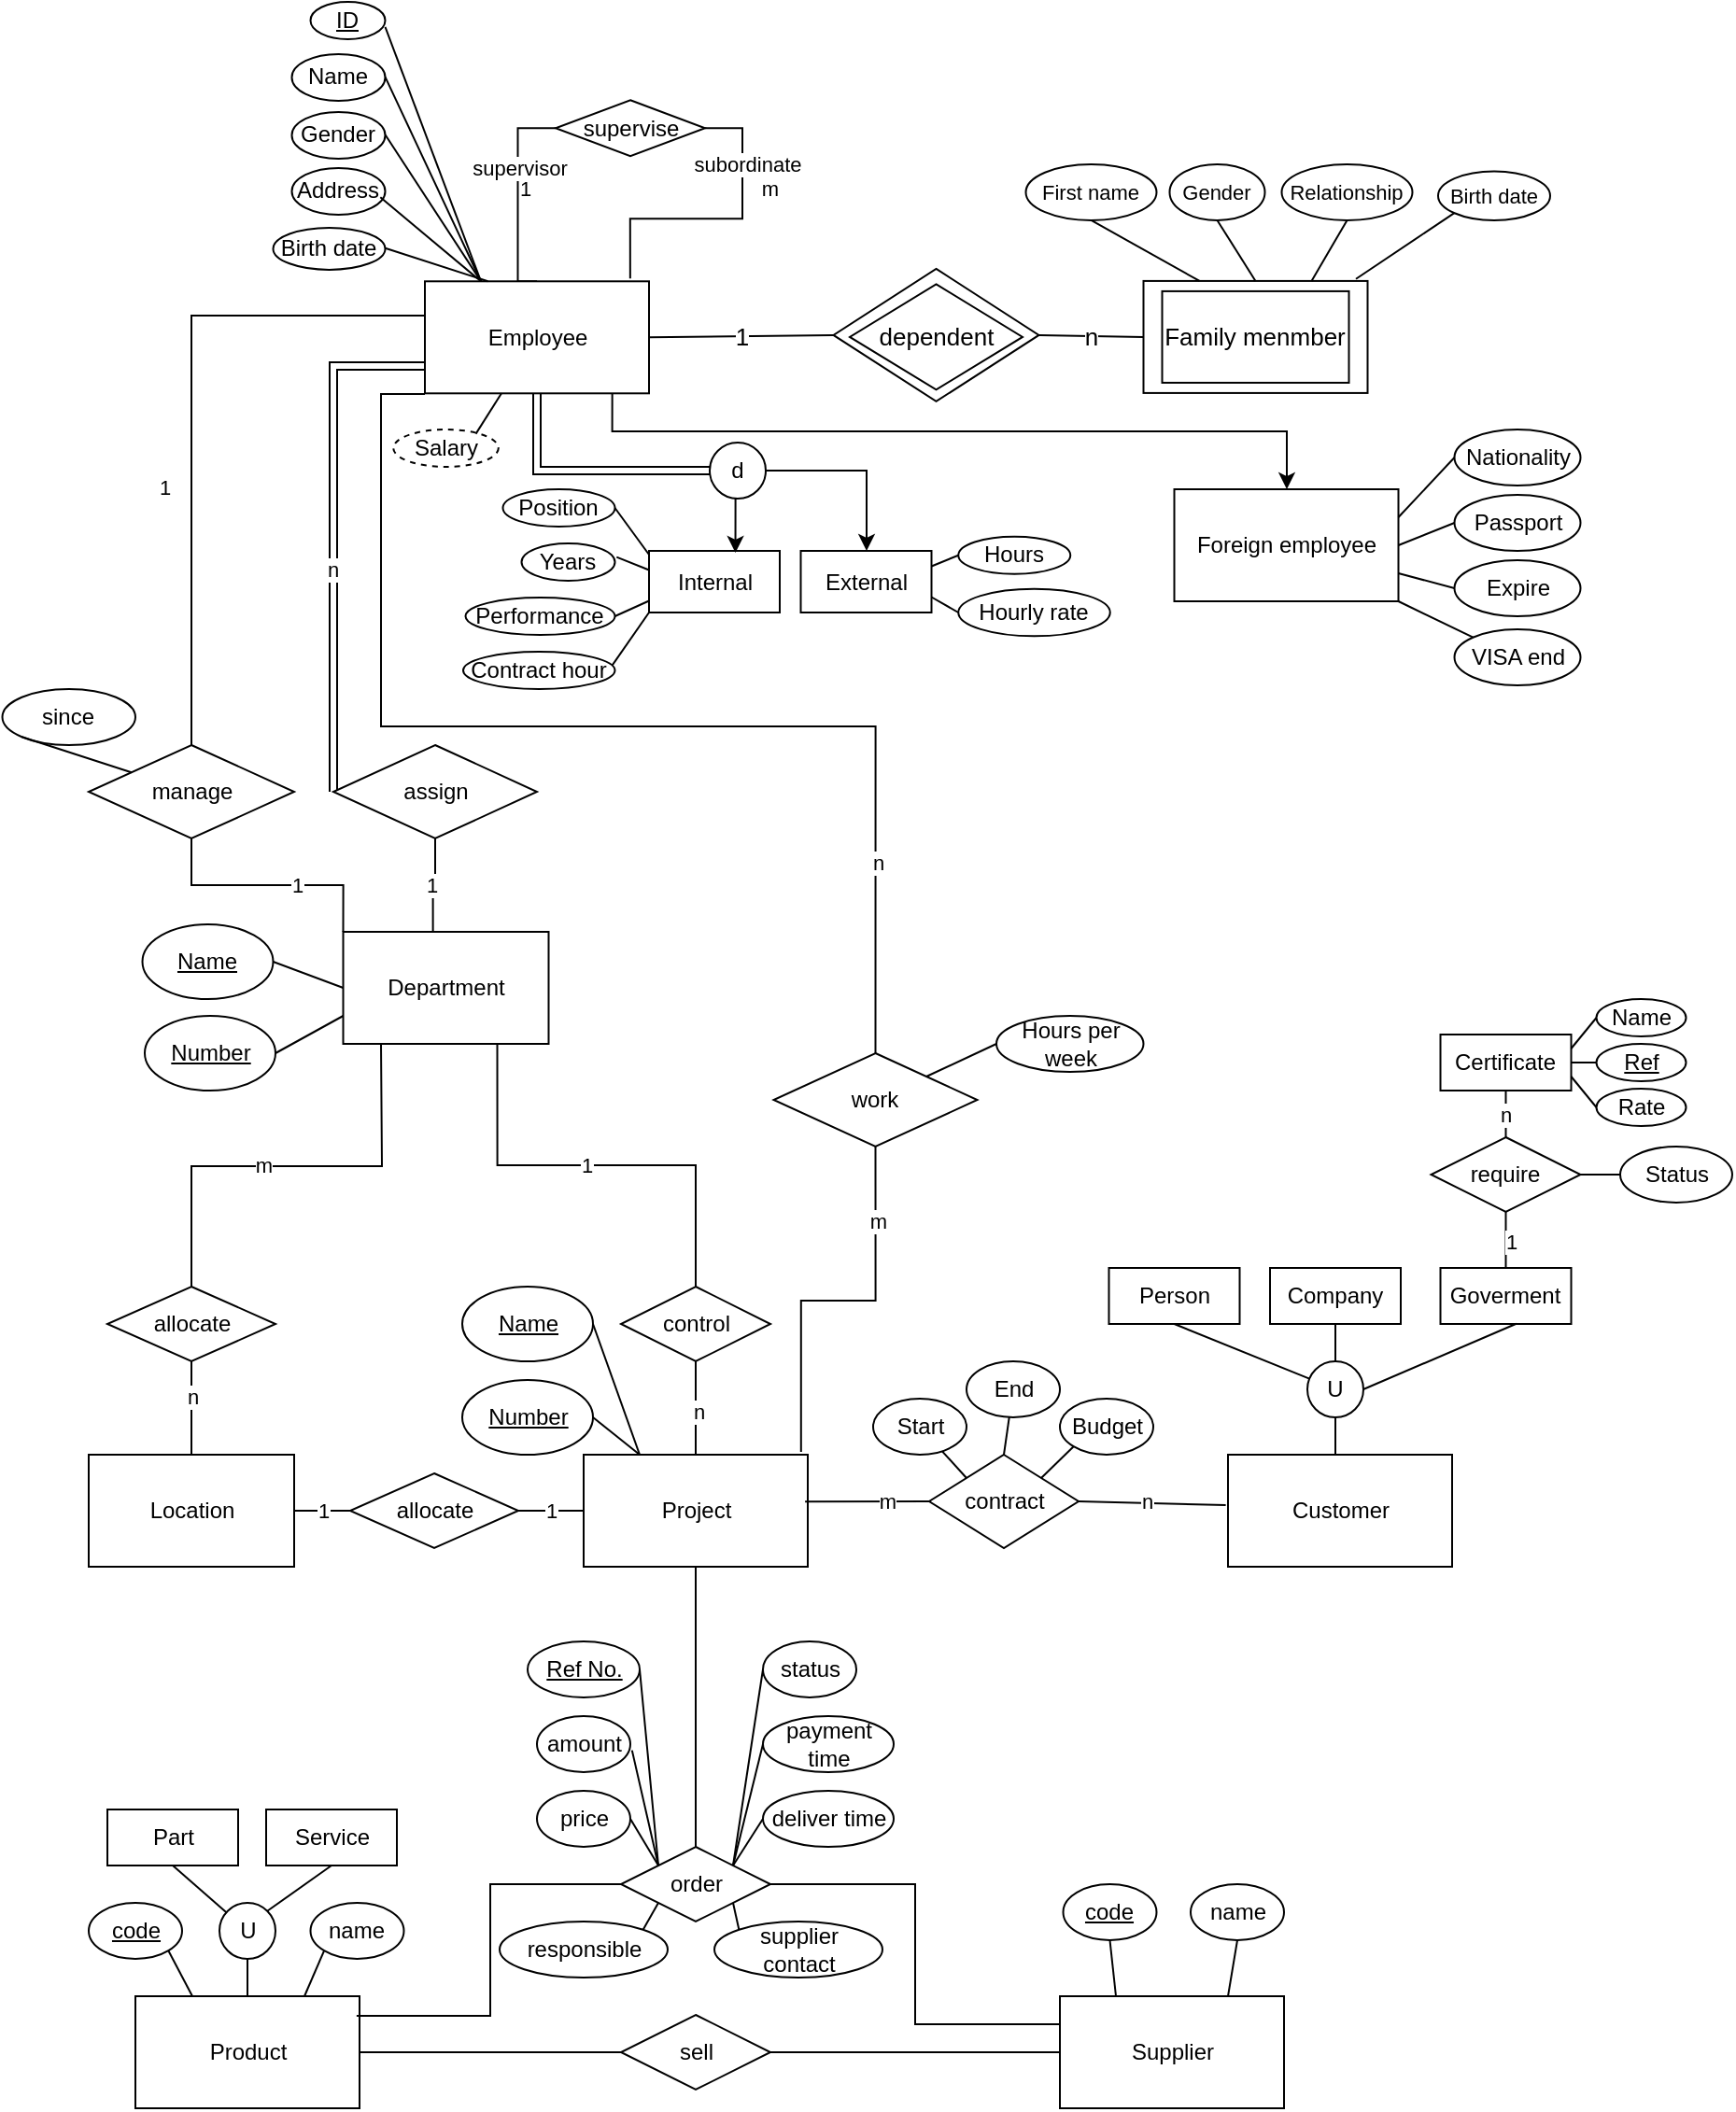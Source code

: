 <mxfile version="24.8.3">
  <diagram name="Page-1" id="BPSO-PetyvqUYQxHRuF3">
    <mxGraphModel dx="1898" dy="1830" grid="1" gridSize="10" guides="1" tooltips="1" connect="1" arrows="1" fold="1" page="1" pageScale="1" pageWidth="850" pageHeight="1100" math="0" shadow="0">
      <root>
        <mxCell id="0" />
        <mxCell id="1" parent="0" />
        <mxCell id="UC_AU9WOVwrfxdjRR5tV-28" style="edgeStyle=orthogonalEdgeStyle;rounded=0;orthogonalLoop=1;jettySize=auto;html=1;exitX=0.75;exitY=1;exitDx=0;exitDy=0;endArrow=none;endFill=0;" parent="1" source="UC_AU9WOVwrfxdjRR5tV-1" target="UC_AU9WOVwrfxdjRR5tV-27" edge="1">
          <mxGeometry relative="1" as="geometry">
            <mxPoint x="245.75" y="-10" as="sourcePoint" />
          </mxGeometry>
        </mxCell>
        <mxCell id="UC_AU9WOVwrfxdjRR5tV-30" value="1" style="edgeLabel;html=1;align=center;verticalAlign=middle;resizable=0;points=[];" parent="UC_AU9WOVwrfxdjRR5tV-28" vertex="1" connectable="0">
          <mxGeometry x="-0.048" relative="1" as="geometry">
            <mxPoint as="offset" />
          </mxGeometry>
        </mxCell>
        <mxCell id="81uNK7uhPn6-7UM6At2h-13" style="edgeStyle=orthogonalEdgeStyle;rounded=0;orthogonalLoop=1;jettySize=auto;html=1;exitX=0.437;exitY=0.022;exitDx=0;exitDy=0;entryX=0.5;entryY=1;entryDx=0;entryDy=0;endArrow=none;endFill=0;exitPerimeter=0;" parent="1" source="UC_AU9WOVwrfxdjRR5tV-1" target="81uNK7uhPn6-7UM6At2h-12" edge="1">
          <mxGeometry relative="1" as="geometry" />
        </mxCell>
        <mxCell id="81uNK7uhPn6-7UM6At2h-15" value="1" style="edgeLabel;html=1;align=center;verticalAlign=middle;resizable=0;points=[];" parent="81uNK7uhPn6-7UM6At2h-13" vertex="1" connectable="0">
          <mxGeometry x="0.072" y="2" relative="1" as="geometry">
            <mxPoint as="offset" />
          </mxGeometry>
        </mxCell>
        <mxCell id="s_wL0xrXNTmRXNAyEsIe-5" style="edgeStyle=orthogonalEdgeStyle;rounded=0;orthogonalLoop=1;jettySize=auto;html=1;exitX=0;exitY=0;exitDx=0;exitDy=0;endArrow=none;endFill=0;" parent="1" source="UC_AU9WOVwrfxdjRR5tV-1" target="UC_AU9WOVwrfxdjRR5tV-5" edge="1">
          <mxGeometry relative="1" as="geometry" />
        </mxCell>
        <mxCell id="s_wL0xrXNTmRXNAyEsIe-6" value="1" style="edgeLabel;html=1;align=center;verticalAlign=middle;resizable=0;points=[];" parent="s_wL0xrXNTmRXNAyEsIe-5" vertex="1" connectable="0">
          <mxGeometry x="-0.239" relative="1" as="geometry">
            <mxPoint as="offset" />
          </mxGeometry>
        </mxCell>
        <mxCell id="UC_AU9WOVwrfxdjRR5tV-1" value="Department" style="rounded=0;whiteSpace=wrap;html=1;" parent="1" vertex="1">
          <mxGeometry x="159.75" y="-10" width="110" height="60" as="geometry" />
        </mxCell>
        <mxCell id="UC_AU9WOVwrfxdjRR5tV-2" value="&lt;u&gt;Name&lt;/u&gt;" style="ellipse;whiteSpace=wrap;html=1;" parent="1" vertex="1">
          <mxGeometry x="52.25" y="-14" width="70" height="40" as="geometry" />
        </mxCell>
        <mxCell id="UC_AU9WOVwrfxdjRR5tV-3" value="&lt;u&gt;Number&lt;/u&gt;" style="ellipse;whiteSpace=wrap;html=1;" parent="1" vertex="1">
          <mxGeometry x="53.5" y="35" width="70" height="40" as="geometry" />
        </mxCell>
        <mxCell id="81uNK7uhPn6-7UM6At2h-49" value="1" style="edgeStyle=orthogonalEdgeStyle;rounded=0;orthogonalLoop=1;jettySize=auto;html=1;exitX=0.5;exitY=0;exitDx=0;exitDy=0;entryX=0;entryY=0.5;entryDx=0;entryDy=0;endArrow=none;endFill=0;" parent="1" source="UC_AU9WOVwrfxdjRR5tV-4" target="81uNK7uhPn6-7UM6At2h-47" edge="1">
          <mxGeometry x="0.071" y="-4" relative="1" as="geometry">
            <Array as="points">
              <mxPoint x="253.25" y="-358.35" />
              <mxPoint x="253.25" y="-440.35" />
            </Array>
            <mxPoint as="offset" />
          </mxGeometry>
        </mxCell>
        <mxCell id="81uNK7uhPn6-7UM6At2h-51" value="supervisor" style="edgeLabel;html=1;align=center;verticalAlign=middle;resizable=0;points=[];" parent="81uNK7uhPn6-7UM6At2h-49" vertex="1" connectable="0">
          <mxGeometry x="-0.338" relative="1" as="geometry">
            <mxPoint y="-34" as="offset" />
          </mxGeometry>
        </mxCell>
        <mxCell id="81uNK7uhPn6-7UM6At2h-53" style="edgeStyle=orthogonalEdgeStyle;rounded=0;orthogonalLoop=1;jettySize=auto;html=1;exitX=0.916;exitY=-0.026;exitDx=0;exitDy=0;entryX=1;entryY=0.5;entryDx=0;entryDy=0;exitPerimeter=0;endArrow=none;endFill=0;" parent="1" source="UC_AU9WOVwrfxdjRR5tV-4" target="81uNK7uhPn6-7UM6At2h-47" edge="1">
          <mxGeometry relative="1" as="geometry" />
        </mxCell>
        <mxCell id="81uNK7uhPn6-7UM6At2h-54" value="subordinate" style="edgeLabel;html=1;align=center;verticalAlign=middle;resizable=0;points=[];" parent="81uNK7uhPn6-7UM6At2h-53" vertex="1" connectable="0">
          <mxGeometry x="0.472" relative="1" as="geometry">
            <mxPoint x="2" y="-3" as="offset" />
          </mxGeometry>
        </mxCell>
        <mxCell id="81uNK7uhPn6-7UM6At2h-55" value="m" style="edgeLabel;html=1;align=center;verticalAlign=middle;resizable=0;points=[];" parent="81uNK7uhPn6-7UM6At2h-53" vertex="1" connectable="0">
          <mxGeometry x="0.336" y="1" relative="1" as="geometry">
            <mxPoint x="15" y="-1" as="offset" />
          </mxGeometry>
        </mxCell>
        <mxCell id="81uNK7uhPn6-7UM6At2h-56" style="edgeStyle=orthogonalEdgeStyle;rounded=0;orthogonalLoop=1;jettySize=auto;html=1;exitX=0.836;exitY=0.997;exitDx=0;exitDy=0;exitPerimeter=0;" parent="1" source="UC_AU9WOVwrfxdjRR5tV-4" target="UC_AU9WOVwrfxdjRR5tV-111" edge="1">
          <mxGeometry relative="1" as="geometry">
            <Array as="points">
              <mxPoint x="304" y="-278.05" />
              <mxPoint x="665" y="-278.05" />
            </Array>
          </mxGeometry>
        </mxCell>
        <mxCell id="81uNK7uhPn6-7UM6At2h-58" style="edgeStyle=orthogonalEdgeStyle;rounded=0;orthogonalLoop=1;jettySize=auto;html=1;exitX=0.5;exitY=1;exitDx=0;exitDy=0;entryX=0;entryY=0.5;entryDx=0;entryDy=0;shape=link;" parent="1" source="UC_AU9WOVwrfxdjRR5tV-4" target="81uNK7uhPn6-7UM6At2h-57" edge="1">
          <mxGeometry relative="1" as="geometry">
            <mxPoint x="263.5" y="-248.35" as="targetPoint" />
          </mxGeometry>
        </mxCell>
        <mxCell id="UC_AU9WOVwrfxdjRR5tV-4" value="Employee" style="rounded=0;whiteSpace=wrap;html=1;" parent="1" vertex="1">
          <mxGeometry x="203.5" y="-358.35" width="120" height="60" as="geometry" />
        </mxCell>
        <mxCell id="s_wL0xrXNTmRXNAyEsIe-2" style="edgeStyle=orthogonalEdgeStyle;rounded=0;orthogonalLoop=1;jettySize=auto;html=1;entryX=0;entryY=0.5;entryDx=0;entryDy=0;exitX=0.5;exitY=0;exitDx=0;exitDy=0;endArrow=none;endFill=0;" parent="1" source="UC_AU9WOVwrfxdjRR5tV-5" target="UC_AU9WOVwrfxdjRR5tV-4" edge="1">
          <mxGeometry relative="1" as="geometry">
            <Array as="points">
              <mxPoint x="79" y="-340" />
              <mxPoint x="203" y="-340" />
            </Array>
          </mxGeometry>
        </mxCell>
        <mxCell id="s_wL0xrXNTmRXNAyEsIe-4" value="1" style="edgeLabel;html=1;align=center;verticalAlign=middle;resizable=0;points=[];" parent="s_wL0xrXNTmRXNAyEsIe-2" vertex="1" connectable="0">
          <mxGeometry x="-0.206" y="-2" relative="1" as="geometry">
            <mxPoint x="-17" y="7" as="offset" />
          </mxGeometry>
        </mxCell>
        <mxCell id="UC_AU9WOVwrfxdjRR5tV-5" value="manage" style="rhombus;whiteSpace=wrap;html=1;" parent="1" vertex="1">
          <mxGeometry x="23.5" y="-110" width="110" height="50" as="geometry" />
        </mxCell>
        <mxCell id="UC_AU9WOVwrfxdjRR5tV-7" value="" style="endArrow=none;html=1;rounded=0;entryX=1;entryY=0.5;entryDx=0;entryDy=0;exitX=0;exitY=0.5;exitDx=0;exitDy=0;" parent="1" source="UC_AU9WOVwrfxdjRR5tV-1" target="UC_AU9WOVwrfxdjRR5tV-2" edge="1">
          <mxGeometry width="50" height="50" relative="1" as="geometry">
            <mxPoint x="339.75" y="80" as="sourcePoint" />
            <mxPoint x="389.75" y="30" as="targetPoint" />
            <Array as="points" />
          </mxGeometry>
        </mxCell>
        <mxCell id="UC_AU9WOVwrfxdjRR5tV-8" value="" style="endArrow=none;html=1;rounded=0;exitX=1;exitY=0.5;exitDx=0;exitDy=0;entryX=0;entryY=0.75;entryDx=0;entryDy=0;" parent="1" source="UC_AU9WOVwrfxdjRR5tV-3" target="UC_AU9WOVwrfxdjRR5tV-1" edge="1">
          <mxGeometry width="50" height="50" relative="1" as="geometry">
            <mxPoint x="343.25" y="20" as="sourcePoint" />
            <mxPoint x="163.25" y="-30" as="targetPoint" />
          </mxGeometry>
        </mxCell>
        <mxCell id="UC_AU9WOVwrfxdjRR5tV-13" value="since" style="ellipse;whiteSpace=wrap;html=1;" parent="1" vertex="1">
          <mxGeometry x="-22.75" y="-140" width="71.25" height="30" as="geometry" />
        </mxCell>
        <mxCell id="UC_AU9WOVwrfxdjRR5tV-14" value="" style="endArrow=none;html=1;rounded=0;entryX=0;entryY=1;entryDx=0;entryDy=0;" parent="1" source="UC_AU9WOVwrfxdjRR5tV-5" target="UC_AU9WOVwrfxdjRR5tV-13" edge="1">
          <mxGeometry width="50" height="50" relative="1" as="geometry">
            <mxPoint x="284.75" as="sourcePoint" />
            <mxPoint x="334.75" y="-50" as="targetPoint" />
          </mxGeometry>
        </mxCell>
        <mxCell id="UC_AU9WOVwrfxdjRR5tV-33" style="edgeStyle=orthogonalEdgeStyle;rounded=0;orthogonalLoop=1;jettySize=auto;html=1;exitX=1;exitY=0.5;exitDx=0;exitDy=0;entryX=0;entryY=0.5;entryDx=0;entryDy=0;endArrow=none;endFill=0;" parent="1" source="UC_AU9WOVwrfxdjRR5tV-15" target="UC_AU9WOVwrfxdjRR5tV-32" edge="1">
          <mxGeometry relative="1" as="geometry">
            <Array as="points">
              <mxPoint x="143.5" y="300" />
              <mxPoint x="143.5" y="300" />
            </Array>
          </mxGeometry>
        </mxCell>
        <mxCell id="UC_AU9WOVwrfxdjRR5tV-35" value="1" style="edgeLabel;html=1;align=center;verticalAlign=middle;resizable=0;points=[];" parent="UC_AU9WOVwrfxdjRR5tV-33" vertex="1" connectable="0">
          <mxGeometry x="0.022" relative="1" as="geometry">
            <mxPoint as="offset" />
          </mxGeometry>
        </mxCell>
        <mxCell id="UC_AU9WOVwrfxdjRR5tV-15" value="Location" style="rounded=0;whiteSpace=wrap;html=1;" parent="1" vertex="1">
          <mxGeometry x="23.5" y="270" width="110" height="60" as="geometry" />
        </mxCell>
        <mxCell id="UC_AU9WOVwrfxdjRR5tV-24" style="edgeStyle=orthogonalEdgeStyle;rounded=0;orthogonalLoop=1;jettySize=auto;html=1;entryX=0.5;entryY=0;entryDx=0;entryDy=0;endArrow=none;endFill=0;" parent="1" source="UC_AU9WOVwrfxdjRR5tV-16" target="UC_AU9WOVwrfxdjRR5tV-15" edge="1">
          <mxGeometry relative="1" as="geometry" />
        </mxCell>
        <mxCell id="UC_AU9WOVwrfxdjRR5tV-26" value="n" style="edgeLabel;html=1;align=center;verticalAlign=middle;resizable=0;points=[];" parent="UC_AU9WOVwrfxdjRR5tV-24" vertex="1" connectable="0">
          <mxGeometry x="-0.249" relative="1" as="geometry">
            <mxPoint as="offset" />
          </mxGeometry>
        </mxCell>
        <mxCell id="UC_AU9WOVwrfxdjRR5tV-16" value="allocate" style="rhombus;whiteSpace=wrap;html=1;" parent="1" vertex="1">
          <mxGeometry x="33.5" y="180" width="90" height="40" as="geometry" />
        </mxCell>
        <mxCell id="UC_AU9WOVwrfxdjRR5tV-29" style="edgeStyle=orthogonalEdgeStyle;rounded=0;orthogonalLoop=1;jettySize=auto;html=1;exitX=0.5;exitY=0;exitDx=0;exitDy=0;endArrow=none;endFill=0;" parent="1" source="UC_AU9WOVwrfxdjRR5tV-21" target="UC_AU9WOVwrfxdjRR5tV-27" edge="1">
          <mxGeometry relative="1" as="geometry" />
        </mxCell>
        <mxCell id="UC_AU9WOVwrfxdjRR5tV-31" value="n" style="edgeLabel;html=1;align=center;verticalAlign=middle;resizable=0;points=[];" parent="UC_AU9WOVwrfxdjRR5tV-29" vertex="1" connectable="0">
          <mxGeometry x="-0.074" y="-1" relative="1" as="geometry">
            <mxPoint as="offset" />
          </mxGeometry>
        </mxCell>
        <mxCell id="UC_AU9WOVwrfxdjRR5tV-21" value="Project" style="rounded=0;whiteSpace=wrap;html=1;" parent="1" vertex="1">
          <mxGeometry x="288.5" y="270" width="120" height="60" as="geometry" />
        </mxCell>
        <mxCell id="UC_AU9WOVwrfxdjRR5tV-23" style="edgeStyle=orthogonalEdgeStyle;rounded=0;orthogonalLoop=1;jettySize=auto;html=1;exitX=0.5;exitY=0;exitDx=0;exitDy=0;endArrow=none;endFill=0;" parent="1" source="UC_AU9WOVwrfxdjRR5tV-16" edge="1">
          <mxGeometry relative="1" as="geometry">
            <mxPoint x="180" y="50" as="targetPoint" />
          </mxGeometry>
        </mxCell>
        <mxCell id="UC_AU9WOVwrfxdjRR5tV-25" value="m" style="edgeLabel;html=1;align=center;verticalAlign=middle;resizable=0;points=[];" parent="UC_AU9WOVwrfxdjRR5tV-23" vertex="1" connectable="0">
          <mxGeometry x="-0.112" y="1" relative="1" as="geometry">
            <mxPoint as="offset" />
          </mxGeometry>
        </mxCell>
        <mxCell id="UC_AU9WOVwrfxdjRR5tV-27" value="control" style="rhombus;whiteSpace=wrap;html=1;" parent="1" vertex="1">
          <mxGeometry x="308.5" y="180" width="80" height="40" as="geometry" />
        </mxCell>
        <mxCell id="UC_AU9WOVwrfxdjRR5tV-34" value="1" style="edgeStyle=orthogonalEdgeStyle;rounded=0;orthogonalLoop=1;jettySize=auto;html=1;entryX=0;entryY=0.5;entryDx=0;entryDy=0;endArrow=none;endFill=0;" parent="1" source="UC_AU9WOVwrfxdjRR5tV-32" target="UC_AU9WOVwrfxdjRR5tV-21" edge="1">
          <mxGeometry relative="1" as="geometry" />
        </mxCell>
        <mxCell id="UC_AU9WOVwrfxdjRR5tV-32" value="allocate" style="rhombus;whiteSpace=wrap;html=1;" parent="1" vertex="1">
          <mxGeometry x="163.5" y="280" width="90" height="40" as="geometry" />
        </mxCell>
        <mxCell id="UC_AU9WOVwrfxdjRR5tV-36" value="&lt;u&gt;Name&lt;/u&gt;" style="ellipse;whiteSpace=wrap;html=1;" parent="1" vertex="1">
          <mxGeometry x="223.5" y="180" width="70" height="40" as="geometry" />
        </mxCell>
        <mxCell id="UC_AU9WOVwrfxdjRR5tV-37" value="&lt;u&gt;Number&lt;/u&gt;" style="ellipse;whiteSpace=wrap;html=1;" parent="1" vertex="1">
          <mxGeometry x="223.5" y="230" width="70" height="40" as="geometry" />
        </mxCell>
        <mxCell id="UC_AU9WOVwrfxdjRR5tV-38" value="" style="endArrow=none;html=1;rounded=0;entryX=1;entryY=0.5;entryDx=0;entryDy=0;exitX=0.25;exitY=0;exitDx=0;exitDy=0;" parent="1" source="UC_AU9WOVwrfxdjRR5tV-21" target="UC_AU9WOVwrfxdjRR5tV-36" edge="1">
          <mxGeometry width="50" height="50" relative="1" as="geometry">
            <mxPoint x="413.5" y="291" as="sourcePoint" />
            <mxPoint x="793.5" y="320" as="targetPoint" />
          </mxGeometry>
        </mxCell>
        <mxCell id="UC_AU9WOVwrfxdjRR5tV-39" value="" style="endArrow=none;html=1;rounded=0;exitX=1;exitY=0.5;exitDx=0;exitDy=0;entryX=0.25;entryY=0;entryDx=0;entryDy=0;" parent="1" source="UC_AU9WOVwrfxdjRR5tV-37" target="UC_AU9WOVwrfxdjRR5tV-21" edge="1">
          <mxGeometry width="50" height="50" relative="1" as="geometry">
            <mxPoint x="743.5" y="370" as="sourcePoint" />
            <mxPoint x="563.5" y="320" as="targetPoint" />
          </mxGeometry>
        </mxCell>
        <mxCell id="UC_AU9WOVwrfxdjRR5tV-40" value="Supplier" style="rounded=0;whiteSpace=wrap;html=1;" parent="1" vertex="1">
          <mxGeometry x="543.5" y="560" width="120" height="60" as="geometry" />
        </mxCell>
        <mxCell id="UC_AU9WOVwrfxdjRR5tV-41" value="Product" style="rounded=0;whiteSpace=wrap;html=1;" parent="1" vertex="1">
          <mxGeometry x="48.5" y="560" width="120" height="60" as="geometry" />
        </mxCell>
        <mxCell id="UC_AU9WOVwrfxdjRR5tV-42" value="U" style="ellipse;whiteSpace=wrap;html=1;aspect=fixed;" parent="1" vertex="1">
          <mxGeometry x="93.5" y="510" width="30" height="30" as="geometry" />
        </mxCell>
        <mxCell id="UC_AU9WOVwrfxdjRR5tV-43" value="Part" style="rounded=0;whiteSpace=wrap;html=1;" parent="1" vertex="1">
          <mxGeometry x="33.5" y="460" width="70" height="30" as="geometry" />
        </mxCell>
        <mxCell id="UC_AU9WOVwrfxdjRR5tV-44" value="Service" style="rounded=0;whiteSpace=wrap;html=1;" parent="1" vertex="1">
          <mxGeometry x="118.5" y="460" width="70" height="30" as="geometry" />
        </mxCell>
        <mxCell id="UC_AU9WOVwrfxdjRR5tV-45" value="" style="endArrow=none;html=1;rounded=0;entryX=0.5;entryY=1;entryDx=0;entryDy=0;" parent="1" source="UC_AU9WOVwrfxdjRR5tV-42" target="UC_AU9WOVwrfxdjRR5tV-43" edge="1">
          <mxGeometry width="50" height="50" relative="1" as="geometry">
            <mxPoint x="213.5" y="520" as="sourcePoint" />
            <mxPoint x="263.5" y="470" as="targetPoint" />
          </mxGeometry>
        </mxCell>
        <mxCell id="UC_AU9WOVwrfxdjRR5tV-46" value="" style="endArrow=none;html=1;rounded=0;exitX=1;exitY=0;exitDx=0;exitDy=0;entryX=0.5;entryY=1;entryDx=0;entryDy=0;" parent="1" source="UC_AU9WOVwrfxdjRR5tV-42" target="UC_AU9WOVwrfxdjRR5tV-44" edge="1">
          <mxGeometry width="50" height="50" relative="1" as="geometry">
            <mxPoint x="213.5" y="520" as="sourcePoint" />
            <mxPoint x="263.5" y="470" as="targetPoint" />
          </mxGeometry>
        </mxCell>
        <mxCell id="UC_AU9WOVwrfxdjRR5tV-47" value="" style="endArrow=none;html=1;rounded=0;exitX=0.5;exitY=0;exitDx=0;exitDy=0;entryX=0.5;entryY=1;entryDx=0;entryDy=0;" parent="1" source="UC_AU9WOVwrfxdjRR5tV-41" target="UC_AU9WOVwrfxdjRR5tV-42" edge="1">
          <mxGeometry width="50" height="50" relative="1" as="geometry">
            <mxPoint x="213.5" y="520" as="sourcePoint" />
            <mxPoint x="263.5" y="470" as="targetPoint" />
          </mxGeometry>
        </mxCell>
        <mxCell id="UC_AU9WOVwrfxdjRR5tV-48" value="sell" style="rhombus;whiteSpace=wrap;html=1;" parent="1" vertex="1">
          <mxGeometry x="308.5" y="570" width="80" height="40" as="geometry" />
        </mxCell>
        <mxCell id="UC_AU9WOVwrfxdjRR5tV-49" value="" style="endArrow=none;html=1;rounded=0;exitX=1;exitY=0.5;exitDx=0;exitDy=0;" parent="1" source="UC_AU9WOVwrfxdjRR5tV-41" target="UC_AU9WOVwrfxdjRR5tV-48" edge="1">
          <mxGeometry width="50" height="50" relative="1" as="geometry">
            <mxPoint x="333.5" y="510" as="sourcePoint" />
            <mxPoint x="383.5" y="460" as="targetPoint" />
          </mxGeometry>
        </mxCell>
        <mxCell id="UC_AU9WOVwrfxdjRR5tV-50" value="" style="endArrow=none;html=1;rounded=0;exitX=1;exitY=0.5;exitDx=0;exitDy=0;entryX=0;entryY=0.5;entryDx=0;entryDy=0;" parent="1" source="UC_AU9WOVwrfxdjRR5tV-48" target="UC_AU9WOVwrfxdjRR5tV-40" edge="1">
          <mxGeometry width="50" height="50" relative="1" as="geometry">
            <mxPoint x="333.5" y="510" as="sourcePoint" />
            <mxPoint x="383.5" y="460" as="targetPoint" />
          </mxGeometry>
        </mxCell>
        <mxCell id="UC_AU9WOVwrfxdjRR5tV-54" style="edgeStyle=orthogonalEdgeStyle;rounded=0;orthogonalLoop=1;jettySize=auto;html=1;exitX=1;exitY=0.5;exitDx=0;exitDy=0;entryX=0;entryY=0.25;entryDx=0;entryDy=0;endArrow=none;endFill=0;" parent="1" source="UC_AU9WOVwrfxdjRR5tV-51" target="UC_AU9WOVwrfxdjRR5tV-40" edge="1">
          <mxGeometry relative="1" as="geometry" />
        </mxCell>
        <mxCell id="UC_AU9WOVwrfxdjRR5tV-51" value="order" style="rhombus;whiteSpace=wrap;html=1;" parent="1" vertex="1">
          <mxGeometry x="308.5" y="480" width="80" height="40" as="geometry" />
        </mxCell>
        <mxCell id="UC_AU9WOVwrfxdjRR5tV-52" value="" style="endArrow=none;html=1;rounded=0;entryX=0.5;entryY=1;entryDx=0;entryDy=0;exitX=0.5;exitY=0;exitDx=0;exitDy=0;" parent="1" source="UC_AU9WOVwrfxdjRR5tV-51" target="UC_AU9WOVwrfxdjRR5tV-21" edge="1">
          <mxGeometry width="50" height="50" relative="1" as="geometry">
            <mxPoint x="333.5" y="410" as="sourcePoint" />
            <mxPoint x="383.5" y="360" as="targetPoint" />
          </mxGeometry>
        </mxCell>
        <mxCell id="UC_AU9WOVwrfxdjRR5tV-53" style="edgeStyle=orthogonalEdgeStyle;rounded=0;orthogonalLoop=1;jettySize=auto;html=1;exitX=0.987;exitY=0.175;exitDx=0;exitDy=0;entryX=0;entryY=0.5;entryDx=0;entryDy=0;exitPerimeter=0;endArrow=none;endFill=0;" parent="1" source="UC_AU9WOVwrfxdjRR5tV-41" target="UC_AU9WOVwrfxdjRR5tV-51" edge="1">
          <mxGeometry relative="1" as="geometry" />
        </mxCell>
        <mxCell id="UC_AU9WOVwrfxdjRR5tV-55" value="&lt;u&gt;Ref No.&lt;/u&gt;" style="ellipse;whiteSpace=wrap;html=1;" parent="1" vertex="1">
          <mxGeometry x="258.5" y="370" width="60" height="30" as="geometry" />
        </mxCell>
        <mxCell id="UC_AU9WOVwrfxdjRR5tV-56" value="amount" style="ellipse;whiteSpace=wrap;html=1;" parent="1" vertex="1">
          <mxGeometry x="263.5" y="410" width="50" height="30" as="geometry" />
        </mxCell>
        <mxCell id="UC_AU9WOVwrfxdjRR5tV-58" value="price" style="ellipse;whiteSpace=wrap;html=1;" parent="1" vertex="1">
          <mxGeometry x="263.5" y="450" width="50" height="30" as="geometry" />
        </mxCell>
        <mxCell id="UC_AU9WOVwrfxdjRR5tV-59" value="status" style="ellipse;whiteSpace=wrap;html=1;" parent="1" vertex="1">
          <mxGeometry x="384.5" y="370" width="50" height="30" as="geometry" />
        </mxCell>
        <mxCell id="UC_AU9WOVwrfxdjRR5tV-60" value="payment time" style="ellipse;whiteSpace=wrap;html=1;" parent="1" vertex="1">
          <mxGeometry x="384.5" y="410" width="70" height="30" as="geometry" />
        </mxCell>
        <mxCell id="UC_AU9WOVwrfxdjRR5tV-61" value="deliver time" style="ellipse;whiteSpace=wrap;html=1;" parent="1" vertex="1">
          <mxGeometry x="384.5" y="450" width="70" height="30" as="geometry" />
        </mxCell>
        <mxCell id="UC_AU9WOVwrfxdjRR5tV-62" value="responsible" style="ellipse;whiteSpace=wrap;html=1;" parent="1" vertex="1">
          <mxGeometry x="243.5" y="520" width="90" height="30" as="geometry" />
        </mxCell>
        <mxCell id="UC_AU9WOVwrfxdjRR5tV-63" value="supplier&lt;div&gt;&lt;span style=&quot;background-color: initial;&quot;&gt;contact&lt;/span&gt;&lt;/div&gt;" style="ellipse;whiteSpace=wrap;html=1;" parent="1" vertex="1">
          <mxGeometry x="358.5" y="520" width="90" height="30" as="geometry" />
        </mxCell>
        <mxCell id="UC_AU9WOVwrfxdjRR5tV-65" value="" style="endArrow=none;html=1;rounded=0;exitX=1;exitY=0.5;exitDx=0;exitDy=0;entryX=0;entryY=0;entryDx=0;entryDy=0;" parent="1" source="UC_AU9WOVwrfxdjRR5tV-55" target="UC_AU9WOVwrfxdjRR5tV-51" edge="1">
          <mxGeometry width="50" height="50" relative="1" as="geometry">
            <mxPoint x="333.5" y="390" as="sourcePoint" />
            <mxPoint x="383.5" y="340" as="targetPoint" />
          </mxGeometry>
        </mxCell>
        <mxCell id="UC_AU9WOVwrfxdjRR5tV-66" value="" style="endArrow=none;html=1;rounded=0;exitX=1.018;exitY=0.61;exitDx=0;exitDy=0;exitPerimeter=0;entryX=0;entryY=0;entryDx=0;entryDy=0;" parent="1" source="UC_AU9WOVwrfxdjRR5tV-56" target="UC_AU9WOVwrfxdjRR5tV-51" edge="1">
          <mxGeometry width="50" height="50" relative="1" as="geometry">
            <mxPoint x="333.5" y="390" as="sourcePoint" />
            <mxPoint x="383.5" y="340" as="targetPoint" />
          </mxGeometry>
        </mxCell>
        <mxCell id="UC_AU9WOVwrfxdjRR5tV-67" value="" style="endArrow=none;html=1;rounded=0;exitX=1;exitY=0.5;exitDx=0;exitDy=0;entryX=0;entryY=0;entryDx=0;entryDy=0;" parent="1" source="UC_AU9WOVwrfxdjRR5tV-58" target="UC_AU9WOVwrfxdjRR5tV-51" edge="1">
          <mxGeometry width="50" height="50" relative="1" as="geometry">
            <mxPoint x="333.5" y="390" as="sourcePoint" />
            <mxPoint x="383.5" y="340" as="targetPoint" />
          </mxGeometry>
        </mxCell>
        <mxCell id="UC_AU9WOVwrfxdjRR5tV-68" value="" style="endArrow=none;html=1;rounded=0;entryX=0;entryY=0.5;entryDx=0;entryDy=0;exitX=1;exitY=0;exitDx=0;exitDy=0;" parent="1" source="UC_AU9WOVwrfxdjRR5tV-51" target="UC_AU9WOVwrfxdjRR5tV-59" edge="1">
          <mxGeometry width="50" height="50" relative="1" as="geometry">
            <mxPoint x="333.5" y="390" as="sourcePoint" />
            <mxPoint x="383.5" y="340" as="targetPoint" />
          </mxGeometry>
        </mxCell>
        <mxCell id="UC_AU9WOVwrfxdjRR5tV-69" value="" style="endArrow=none;html=1;rounded=0;exitX=1;exitY=0;exitDx=0;exitDy=0;entryX=0;entryY=0.5;entryDx=0;entryDy=0;" parent="1" source="UC_AU9WOVwrfxdjRR5tV-51" target="UC_AU9WOVwrfxdjRR5tV-60" edge="1">
          <mxGeometry width="50" height="50" relative="1" as="geometry">
            <mxPoint x="333.5" y="390" as="sourcePoint" />
            <mxPoint x="383.5" y="340" as="targetPoint" />
          </mxGeometry>
        </mxCell>
        <mxCell id="UC_AU9WOVwrfxdjRR5tV-70" value="" style="endArrow=none;html=1;rounded=0;exitX=1;exitY=0;exitDx=0;exitDy=0;entryX=0;entryY=0.5;entryDx=0;entryDy=0;" parent="1" source="UC_AU9WOVwrfxdjRR5tV-51" target="UC_AU9WOVwrfxdjRR5tV-61" edge="1">
          <mxGeometry width="50" height="50" relative="1" as="geometry">
            <mxPoint x="333.5" y="390" as="sourcePoint" />
            <mxPoint x="383.5" y="340" as="targetPoint" />
          </mxGeometry>
        </mxCell>
        <mxCell id="UC_AU9WOVwrfxdjRR5tV-72" value="" style="endArrow=none;html=1;rounded=0;entryX=0;entryY=0;entryDx=0;entryDy=0;exitX=1;exitY=1;exitDx=0;exitDy=0;" parent="1" source="UC_AU9WOVwrfxdjRR5tV-51" target="UC_AU9WOVwrfxdjRR5tV-63" edge="1">
          <mxGeometry width="50" height="50" relative="1" as="geometry">
            <mxPoint x="333.5" y="390" as="sourcePoint" />
            <mxPoint x="383.5" y="340" as="targetPoint" />
          </mxGeometry>
        </mxCell>
        <mxCell id="UC_AU9WOVwrfxdjRR5tV-73" value="" style="endArrow=none;html=1;rounded=0;exitX=1;exitY=0;exitDx=0;exitDy=0;entryX=0;entryY=1;entryDx=0;entryDy=0;" parent="1" source="UC_AU9WOVwrfxdjRR5tV-62" target="UC_AU9WOVwrfxdjRR5tV-51" edge="1">
          <mxGeometry width="50" height="50" relative="1" as="geometry">
            <mxPoint x="333.5" y="390" as="sourcePoint" />
            <mxPoint x="383.5" y="340" as="targetPoint" />
          </mxGeometry>
        </mxCell>
        <mxCell id="UC_AU9WOVwrfxdjRR5tV-74" value="Customer" style="rounded=0;whiteSpace=wrap;html=1;" parent="1" vertex="1">
          <mxGeometry x="633.5" y="270" width="120" height="60" as="geometry" />
        </mxCell>
        <mxCell id="UC_AU9WOVwrfxdjRR5tV-75" value="U" style="ellipse;whiteSpace=wrap;html=1;aspect=fixed;" parent="1" vertex="1">
          <mxGeometry x="676" y="220" width="30" height="30" as="geometry" />
        </mxCell>
        <mxCell id="UC_AU9WOVwrfxdjRR5tV-76" value="Person" style="rounded=0;whiteSpace=wrap;html=1;" parent="1" vertex="1">
          <mxGeometry x="569.75" y="170" width="70" height="30" as="geometry" />
        </mxCell>
        <mxCell id="UC_AU9WOVwrfxdjRR5tV-77" value="Company" style="rounded=0;whiteSpace=wrap;html=1;" parent="1" vertex="1">
          <mxGeometry x="656" y="170" width="70" height="30" as="geometry" />
        </mxCell>
        <mxCell id="UC_AU9WOVwrfxdjRR5tV-78" value="" style="endArrow=none;html=1;rounded=0;entryX=0.5;entryY=1;entryDx=0;entryDy=0;" parent="1" source="UC_AU9WOVwrfxdjRR5tV-75" target="UC_AU9WOVwrfxdjRR5tV-76" edge="1">
          <mxGeometry width="50" height="50" relative="1" as="geometry">
            <mxPoint x="796" y="230" as="sourcePoint" />
            <mxPoint x="846" y="180" as="targetPoint" />
          </mxGeometry>
        </mxCell>
        <mxCell id="UC_AU9WOVwrfxdjRR5tV-79" value="" style="endArrow=none;html=1;rounded=0;exitX=0.5;exitY=0;exitDx=0;exitDy=0;entryX=0.5;entryY=1;entryDx=0;entryDy=0;" parent="1" source="UC_AU9WOVwrfxdjRR5tV-75" target="UC_AU9WOVwrfxdjRR5tV-77" edge="1">
          <mxGeometry width="50" height="50" relative="1" as="geometry">
            <mxPoint x="796" y="230" as="sourcePoint" />
            <mxPoint x="846" y="180" as="targetPoint" />
          </mxGeometry>
        </mxCell>
        <mxCell id="UC_AU9WOVwrfxdjRR5tV-80" value="" style="endArrow=none;html=1;rounded=0;exitX=0.5;exitY=0;exitDx=0;exitDy=0;entryX=0.5;entryY=1;entryDx=0;entryDy=0;" parent="1" target="UC_AU9WOVwrfxdjRR5tV-75" edge="1">
          <mxGeometry width="50" height="50" relative="1" as="geometry">
            <mxPoint x="691" y="270" as="sourcePoint" />
            <mxPoint x="846" y="180" as="targetPoint" />
          </mxGeometry>
        </mxCell>
        <mxCell id="UC_AU9WOVwrfxdjRR5tV-81" value="Goverment" style="rounded=0;whiteSpace=wrap;html=1;" parent="1" vertex="1">
          <mxGeometry x="747.25" y="170" width="70" height="30" as="geometry" />
        </mxCell>
        <mxCell id="UC_AU9WOVwrfxdjRR5tV-82" value="" style="endArrow=none;html=1;rounded=0;entryX=0.58;entryY=0.996;entryDx=0;entryDy=0;entryPerimeter=0;exitX=1;exitY=0.5;exitDx=0;exitDy=0;" parent="1" source="UC_AU9WOVwrfxdjRR5tV-75" target="UC_AU9WOVwrfxdjRR5tV-81" edge="1">
          <mxGeometry width="50" height="50" relative="1" as="geometry">
            <mxPoint x="703.5" y="230" as="sourcePoint" />
            <mxPoint x="493.5" y="260" as="targetPoint" />
          </mxGeometry>
        </mxCell>
        <mxCell id="UC_AU9WOVwrfxdjRR5tV-83" value="contract" style="rhombus;whiteSpace=wrap;html=1;" parent="1" vertex="1">
          <mxGeometry x="473.5" y="270" width="80" height="50" as="geometry" />
        </mxCell>
        <mxCell id="UC_AU9WOVwrfxdjRR5tV-84" value="" style="endArrow=none;html=1;rounded=0;exitX=0.988;exitY=0.419;exitDx=0;exitDy=0;exitPerimeter=0;entryX=0;entryY=0.5;entryDx=0;entryDy=0;" parent="1" source="UC_AU9WOVwrfxdjRR5tV-21" target="UC_AU9WOVwrfxdjRR5tV-83" edge="1">
          <mxGeometry width="50" height="50" relative="1" as="geometry">
            <mxPoint x="433.5" y="310" as="sourcePoint" />
            <mxPoint x="483.5" y="260" as="targetPoint" />
          </mxGeometry>
        </mxCell>
        <mxCell id="UC_AU9WOVwrfxdjRR5tV-86" value="m" style="edgeLabel;html=1;align=center;verticalAlign=middle;resizable=0;points=[];" parent="UC_AU9WOVwrfxdjRR5tV-84" vertex="1" connectable="0">
          <mxGeometry x="0.315" relative="1" as="geometry">
            <mxPoint as="offset" />
          </mxGeometry>
        </mxCell>
        <mxCell id="UC_AU9WOVwrfxdjRR5tV-85" value="" style="endArrow=none;html=1;rounded=0;entryX=-0.01;entryY=0.45;entryDx=0;entryDy=0;entryPerimeter=0;exitX=1;exitY=0.5;exitDx=0;exitDy=0;" parent="1" source="UC_AU9WOVwrfxdjRR5tV-83" target="UC_AU9WOVwrfxdjRR5tV-74" edge="1">
          <mxGeometry width="50" height="50" relative="1" as="geometry">
            <mxPoint x="433.5" y="310" as="sourcePoint" />
            <mxPoint x="483.5" y="260" as="targetPoint" />
            <Array as="points" />
          </mxGeometry>
        </mxCell>
        <mxCell id="UC_AU9WOVwrfxdjRR5tV-87" value="n" style="edgeLabel;html=1;align=center;verticalAlign=middle;resizable=0;points=[];" parent="UC_AU9WOVwrfxdjRR5tV-85" vertex="1" connectable="0">
          <mxGeometry x="-0.08" y="1" relative="1" as="geometry">
            <mxPoint as="offset" />
          </mxGeometry>
        </mxCell>
        <mxCell id="UC_AU9WOVwrfxdjRR5tV-88" value="Start" style="ellipse;whiteSpace=wrap;html=1;" parent="1" vertex="1">
          <mxGeometry x="443.5" y="240" width="50" height="30" as="geometry" />
        </mxCell>
        <mxCell id="UC_AU9WOVwrfxdjRR5tV-89" value="End" style="ellipse;whiteSpace=wrap;html=1;" parent="1" vertex="1">
          <mxGeometry x="493.5" y="220" width="50" height="30" as="geometry" />
        </mxCell>
        <mxCell id="UC_AU9WOVwrfxdjRR5tV-90" value="Budget" style="ellipse;whiteSpace=wrap;html=1;" parent="1" vertex="1">
          <mxGeometry x="543.5" y="240" width="50" height="30" as="geometry" />
        </mxCell>
        <mxCell id="UC_AU9WOVwrfxdjRR5tV-91" value="" style="endArrow=none;html=1;rounded=0;exitX=0;exitY=0;exitDx=0;exitDy=0;" parent="1" source="UC_AU9WOVwrfxdjRR5tV-83" target="UC_AU9WOVwrfxdjRR5tV-88" edge="1">
          <mxGeometry width="50" height="50" relative="1" as="geometry">
            <mxPoint x="583.5" y="310" as="sourcePoint" />
            <mxPoint x="633.5" y="260" as="targetPoint" />
          </mxGeometry>
        </mxCell>
        <mxCell id="UC_AU9WOVwrfxdjRR5tV-92" value="" style="endArrow=none;html=1;rounded=0;exitX=0.5;exitY=0;exitDx=0;exitDy=0;" parent="1" source="UC_AU9WOVwrfxdjRR5tV-83" target="UC_AU9WOVwrfxdjRR5tV-89" edge="1">
          <mxGeometry width="50" height="50" relative="1" as="geometry">
            <mxPoint x="583.5" y="310" as="sourcePoint" />
            <mxPoint x="633.5" y="260" as="targetPoint" />
          </mxGeometry>
        </mxCell>
        <mxCell id="UC_AU9WOVwrfxdjRR5tV-93" value="" style="endArrow=none;html=1;rounded=0;exitX=1;exitY=0;exitDx=0;exitDy=0;entryX=0;entryY=1;entryDx=0;entryDy=0;" parent="1" source="UC_AU9WOVwrfxdjRR5tV-83" target="UC_AU9WOVwrfxdjRR5tV-90" edge="1">
          <mxGeometry width="50" height="50" relative="1" as="geometry">
            <mxPoint x="583.5" y="310" as="sourcePoint" />
            <mxPoint x="633.5" y="260" as="targetPoint" />
          </mxGeometry>
        </mxCell>
        <mxCell id="UC_AU9WOVwrfxdjRR5tV-94" value="require" style="rhombus;whiteSpace=wrap;html=1;" parent="1" vertex="1">
          <mxGeometry x="742.25" y="100" width="80" height="40" as="geometry" />
        </mxCell>
        <mxCell id="UC_AU9WOVwrfxdjRR5tV-95" value="Certificate" style="rounded=0;whiteSpace=wrap;html=1;" parent="1" vertex="1">
          <mxGeometry x="747.25" y="45" width="70" height="30" as="geometry" />
        </mxCell>
        <mxCell id="UC_AU9WOVwrfxdjRR5tV-96" value="Status" style="ellipse;whiteSpace=wrap;html=1;" parent="1" vertex="1">
          <mxGeometry x="843.5" y="105" width="60" height="30" as="geometry" />
        </mxCell>
        <mxCell id="UC_AU9WOVwrfxdjRR5tV-97" value="n" style="endArrow=none;html=1;rounded=0;entryX=0.5;entryY=1;entryDx=0;entryDy=0;" parent="1" source="UC_AU9WOVwrfxdjRR5tV-94" target="UC_AU9WOVwrfxdjRR5tV-95" edge="1">
          <mxGeometry width="50" height="50" relative="1" as="geometry">
            <mxPoint x="583.5" y="310" as="sourcePoint" />
            <mxPoint x="633.5" y="260" as="targetPoint" />
          </mxGeometry>
        </mxCell>
        <mxCell id="UC_AU9WOVwrfxdjRR5tV-99" value="" style="endArrow=none;html=1;rounded=0;entryX=0.5;entryY=1;entryDx=0;entryDy=0;exitX=0.5;exitY=0;exitDx=0;exitDy=0;" parent="1" source="UC_AU9WOVwrfxdjRR5tV-81" target="UC_AU9WOVwrfxdjRR5tV-94" edge="1">
          <mxGeometry width="50" height="50" relative="1" as="geometry">
            <mxPoint x="583.5" y="310" as="sourcePoint" />
            <mxPoint x="633.5" y="260" as="targetPoint" />
          </mxGeometry>
        </mxCell>
        <mxCell id="s_wL0xrXNTmRXNAyEsIe-21" value="1" style="edgeLabel;html=1;align=center;verticalAlign=middle;resizable=0;points=[];" parent="UC_AU9WOVwrfxdjRR5tV-99" vertex="1" connectable="0">
          <mxGeometry x="-0.038" y="-2" relative="1" as="geometry">
            <mxPoint as="offset" />
          </mxGeometry>
        </mxCell>
        <mxCell id="UC_AU9WOVwrfxdjRR5tV-100" value="" style="endArrow=none;html=1;rounded=0;entryX=0;entryY=0.5;entryDx=0;entryDy=0;exitX=1;exitY=0.5;exitDx=0;exitDy=0;" parent="1" source="UC_AU9WOVwrfxdjRR5tV-94" target="UC_AU9WOVwrfxdjRR5tV-96" edge="1">
          <mxGeometry width="50" height="50" relative="1" as="geometry">
            <mxPoint x="583.5" y="310" as="sourcePoint" />
            <mxPoint x="633.5" y="260" as="targetPoint" />
          </mxGeometry>
        </mxCell>
        <mxCell id="UC_AU9WOVwrfxdjRR5tV-101" value="&lt;u&gt;ID&lt;/u&gt;" style="ellipse;whiteSpace=wrap;html=1;" parent="1" vertex="1">
          <mxGeometry x="142.25" y="-508.05" width="40" height="20" as="geometry" />
        </mxCell>
        <mxCell id="UC_AU9WOVwrfxdjRR5tV-102" value="Name" style="ellipse;whiteSpace=wrap;html=1;" parent="1" vertex="1">
          <mxGeometry x="132.25" y="-480.05" width="50" height="25" as="geometry" />
        </mxCell>
        <mxCell id="UC_AU9WOVwrfxdjRR5tV-103" value="Gender" style="ellipse;whiteSpace=wrap;html=1;" parent="1" vertex="1">
          <mxGeometry x="132.25" y="-449.05" width="50" height="25" as="geometry" />
        </mxCell>
        <mxCell id="UC_AU9WOVwrfxdjRR5tV-104" value="Address" style="ellipse;whiteSpace=wrap;html=1;" parent="1" vertex="1">
          <mxGeometry x="132.25" y="-419.05" width="50" height="25" as="geometry" />
        </mxCell>
        <mxCell id="UC_AU9WOVwrfxdjRR5tV-105" value="Birth date" style="ellipse;whiteSpace=wrap;html=1;" parent="1" vertex="1">
          <mxGeometry x="122.25" y="-387.05" width="60" height="22.5" as="geometry" />
        </mxCell>
        <mxCell id="UC_AU9WOVwrfxdjRR5tV-106" value="" style="endArrow=none;html=1;rounded=0;entryX=1;entryY=0.69;entryDx=0;entryDy=0;exitX=0.25;exitY=0;exitDx=0;exitDy=0;entryPerimeter=0;" parent="1" source="UC_AU9WOVwrfxdjRR5tV-4" edge="1">
          <mxGeometry width="50" height="50" relative="1" as="geometry">
            <mxPoint x="-22.75" y="-228.35" as="sourcePoint" />
            <mxPoint x="182.25" y="-494.55" as="targetPoint" />
          </mxGeometry>
        </mxCell>
        <mxCell id="UC_AU9WOVwrfxdjRR5tV-107" value="" style="endArrow=none;html=1;rounded=0;entryX=1;entryY=0.5;entryDx=0;entryDy=0;exitX=0.25;exitY=0;exitDx=0;exitDy=0;" parent="1" source="UC_AU9WOVwrfxdjRR5tV-4" edge="1">
          <mxGeometry width="50" height="50" relative="1" as="geometry">
            <mxPoint x="-22.75" y="-228.35" as="sourcePoint" />
            <mxPoint x="182.25" y="-467.85" as="targetPoint" />
          </mxGeometry>
        </mxCell>
        <mxCell id="UC_AU9WOVwrfxdjRR5tV-108" value="" style="endArrow=none;html=1;rounded=0;entryX=1;entryY=0.5;entryDx=0;entryDy=0;exitX=0.25;exitY=0;exitDx=0;exitDy=0;" parent="1" source="UC_AU9WOVwrfxdjRR5tV-4" edge="1">
          <mxGeometry width="50" height="50" relative="1" as="geometry">
            <mxPoint x="-22.75" y="-228.35" as="sourcePoint" />
            <mxPoint x="182.25" y="-436.85" as="targetPoint" />
          </mxGeometry>
        </mxCell>
        <mxCell id="UC_AU9WOVwrfxdjRR5tV-109" value="" style="endArrow=none;html=1;rounded=0;entryX=0.948;entryY=0.629;entryDx=0;entryDy=0;entryPerimeter=0;exitX=0.25;exitY=0;exitDx=0;exitDy=0;" parent="1" source="UC_AU9WOVwrfxdjRR5tV-4" target="UC_AU9WOVwrfxdjRR5tV-104" edge="1">
          <mxGeometry width="50" height="50" relative="1" as="geometry">
            <mxPoint x="-137.75" y="-234.55" as="sourcePoint" />
            <mxPoint x="-87.75" y="-284.55" as="targetPoint" />
          </mxGeometry>
        </mxCell>
        <mxCell id="UC_AU9WOVwrfxdjRR5tV-111" value="Foreign employee" style="rounded=0;whiteSpace=wrap;html=1;" parent="1" vertex="1">
          <mxGeometry x="604.75" y="-247" width="120" height="60" as="geometry" />
        </mxCell>
        <mxCell id="81uNK7uhPn6-7UM6At2h-1" value="Nationality" style="ellipse;whiteSpace=wrap;html=1;" parent="1" vertex="1">
          <mxGeometry x="754.75" y="-279" width="67.5" height="30" as="geometry" />
        </mxCell>
        <mxCell id="81uNK7uhPn6-7UM6At2h-2" value="Passport" style="ellipse;whiteSpace=wrap;html=1;" parent="1" vertex="1">
          <mxGeometry x="754.75" y="-244" width="67.5" height="30" as="geometry" />
        </mxCell>
        <mxCell id="81uNK7uhPn6-7UM6At2h-3" value="Expire" style="ellipse;whiteSpace=wrap;html=1;" parent="1" vertex="1">
          <mxGeometry x="754.75" y="-209.0" width="67.5" height="30" as="geometry" />
        </mxCell>
        <mxCell id="81uNK7uhPn6-7UM6At2h-6" value="VISA end" style="ellipse;whiteSpace=wrap;html=1;" parent="1" vertex="1">
          <mxGeometry x="754.75" y="-172.0" width="67.5" height="30" as="geometry" />
        </mxCell>
        <mxCell id="81uNK7uhPn6-7UM6At2h-7" value="" style="endArrow=none;html=1;rounded=0;entryX=0;entryY=0.5;entryDx=0;entryDy=0;exitX=1;exitY=0.25;exitDx=0;exitDy=0;" parent="1" source="UC_AU9WOVwrfxdjRR5tV-111" target="81uNK7uhPn6-7UM6At2h-1" edge="1">
          <mxGeometry width="50" height="50" relative="1" as="geometry">
            <mxPoint x="418.5" y="-187.0" as="sourcePoint" />
            <mxPoint x="468.5" y="-237" as="targetPoint" />
            <Array as="points" />
          </mxGeometry>
        </mxCell>
        <mxCell id="81uNK7uhPn6-7UM6At2h-8" value="" style="endArrow=none;html=1;rounded=0;entryX=0;entryY=0.5;entryDx=0;entryDy=0;exitX=1;exitY=0.5;exitDx=0;exitDy=0;" parent="1" source="UC_AU9WOVwrfxdjRR5tV-111" target="81uNK7uhPn6-7UM6At2h-2" edge="1">
          <mxGeometry width="50" height="50" relative="1" as="geometry">
            <mxPoint x="728.5" y="-217.0" as="sourcePoint" />
            <mxPoint x="468.5" y="-237" as="targetPoint" />
          </mxGeometry>
        </mxCell>
        <mxCell id="81uNK7uhPn6-7UM6At2h-9" value="" style="endArrow=none;html=1;rounded=0;entryX=0;entryY=0.5;entryDx=0;entryDy=0;exitX=1;exitY=0.75;exitDx=0;exitDy=0;" parent="1" source="UC_AU9WOVwrfxdjRR5tV-111" target="81uNK7uhPn6-7UM6At2h-3" edge="1">
          <mxGeometry width="50" height="50" relative="1" as="geometry">
            <mxPoint x="418.5" y="-187.0" as="sourcePoint" />
            <mxPoint x="468.5" y="-237" as="targetPoint" />
          </mxGeometry>
        </mxCell>
        <mxCell id="81uNK7uhPn6-7UM6At2h-11" value="" style="endArrow=none;html=1;rounded=0;exitX=1;exitY=1;exitDx=0;exitDy=0;entryX=0;entryY=0;entryDx=0;entryDy=0;" parent="1" source="UC_AU9WOVwrfxdjRR5tV-111" target="81uNK7uhPn6-7UM6At2h-6" edge="1">
          <mxGeometry width="50" height="50" relative="1" as="geometry">
            <mxPoint x="418.5" y="-187.0" as="sourcePoint" />
            <mxPoint x="468.5" y="-237" as="targetPoint" />
          </mxGeometry>
        </mxCell>
        <mxCell id="s_wL0xrXNTmRXNAyEsIe-9" style="edgeStyle=orthogonalEdgeStyle;shape=link;rounded=0;orthogonalLoop=1;jettySize=auto;html=1;exitX=0;exitY=0.5;exitDx=0;exitDy=0;entryX=0;entryY=0.75;entryDx=0;entryDy=0;" parent="1" source="81uNK7uhPn6-7UM6At2h-12" target="UC_AU9WOVwrfxdjRR5tV-4" edge="1">
          <mxGeometry relative="1" as="geometry">
            <Array as="points">
              <mxPoint x="155" y="-313" />
              <mxPoint x="203" y="-313" />
            </Array>
          </mxGeometry>
        </mxCell>
        <mxCell id="s_wL0xrXNTmRXNAyEsIe-10" value="n" style="edgeLabel;html=1;align=center;verticalAlign=middle;resizable=0;points=[];" parent="s_wL0xrXNTmRXNAyEsIe-9" vertex="1" connectable="0">
          <mxGeometry x="-0.138" y="1" relative="1" as="geometry">
            <mxPoint as="offset" />
          </mxGeometry>
        </mxCell>
        <mxCell id="81uNK7uhPn6-7UM6At2h-12" value="assign" style="rhombus;whiteSpace=wrap;html=1;" parent="1" vertex="1">
          <mxGeometry x="154.5" y="-110" width="109" height="50" as="geometry" />
        </mxCell>
        <mxCell id="s_wL0xrXNTmRXNAyEsIe-11" style="edgeStyle=orthogonalEdgeStyle;rounded=0;orthogonalLoop=1;jettySize=auto;html=1;exitX=0.5;exitY=0;exitDx=0;exitDy=0;entryX=0;entryY=1;entryDx=0;entryDy=0;endArrow=none;endFill=0;" parent="1" source="81uNK7uhPn6-7UM6At2h-17" target="UC_AU9WOVwrfxdjRR5tV-4" edge="1">
          <mxGeometry relative="1" as="geometry">
            <Array as="points">
              <mxPoint x="445" y="-120" />
              <mxPoint x="180" y="-120" />
              <mxPoint x="180" y="-298" />
              <mxPoint x="203" y="-298" />
            </Array>
          </mxGeometry>
        </mxCell>
        <mxCell id="s_wL0xrXNTmRXNAyEsIe-12" value="n" style="edgeLabel;html=1;align=center;verticalAlign=middle;resizable=0;points=[];" parent="s_wL0xrXNTmRXNAyEsIe-11" vertex="1" connectable="0">
          <mxGeometry x="-0.681" y="-1" relative="1" as="geometry">
            <mxPoint as="offset" />
          </mxGeometry>
        </mxCell>
        <mxCell id="81uNK7uhPn6-7UM6At2h-17" value="work" style="rhombus;whiteSpace=wrap;html=1;" parent="1" vertex="1">
          <mxGeometry x="390.25" y="55" width="109" height="50" as="geometry" />
        </mxCell>
        <mxCell id="81uNK7uhPn6-7UM6At2h-19" style="edgeStyle=orthogonalEdgeStyle;rounded=0;orthogonalLoop=1;jettySize=auto;html=1;exitX=0.5;exitY=1;exitDx=0;exitDy=0;entryX=0.97;entryY=-0.026;entryDx=0;entryDy=0;entryPerimeter=0;endArrow=none;endFill=0;" parent="1" source="81uNK7uhPn6-7UM6At2h-17" target="UC_AU9WOVwrfxdjRR5tV-21" edge="1">
          <mxGeometry relative="1" as="geometry" />
        </mxCell>
        <mxCell id="81uNK7uhPn6-7UM6At2h-20" value="m" style="edgeLabel;html=1;align=center;verticalAlign=middle;resizable=0;points=[];" parent="81uNK7uhPn6-7UM6At2h-19" vertex="1" connectable="0">
          <mxGeometry x="-0.61" y="1" relative="1" as="geometry">
            <mxPoint as="offset" />
          </mxGeometry>
        </mxCell>
        <mxCell id="81uNK7uhPn6-7UM6At2h-25" value="" style="group;fontSize=13;" parent="1" vertex="1" connectable="0">
          <mxGeometry x="588.25" y="-358.54" width="120" height="60" as="geometry" />
        </mxCell>
        <mxCell id="81uNK7uhPn6-7UM6At2h-26" value="" style="rounded=0;whiteSpace=wrap;html=1;fontSize=13;" parent="81uNK7uhPn6-7UM6At2h-25" vertex="1">
          <mxGeometry width="120" height="60" as="geometry" />
        </mxCell>
        <mxCell id="81uNK7uhPn6-7UM6At2h-27" value="Family menmber" style="rounded=0;whiteSpace=wrap;html=1;shadow=0;perimeterSpacing=15;strokeWidth=1;fontSize=13;" parent="81uNK7uhPn6-7UM6At2h-25" vertex="1">
          <mxGeometry x="10" y="5.5" width="100" height="49" as="geometry" />
        </mxCell>
        <mxCell id="81uNK7uhPn6-7UM6At2h-28" value="" style="group;fontSize=13;" parent="1" vertex="1" connectable="0">
          <mxGeometry x="422.25" y="-365.04" width="110" height="71" as="geometry" />
        </mxCell>
        <mxCell id="81uNK7uhPn6-7UM6At2h-29" value="" style="rhombus;whiteSpace=wrap;html=1;fontSize=13;" parent="81uNK7uhPn6-7UM6At2h-28" vertex="1">
          <mxGeometry width="110" height="71" as="geometry" />
        </mxCell>
        <mxCell id="81uNK7uhPn6-7UM6At2h-30" value="dependent" style="rhombus;whiteSpace=wrap;html=1;fontSize=13;" parent="81uNK7uhPn6-7UM6At2h-28" vertex="1">
          <mxGeometry x="8.75" y="8.25" width="92.5" height="56.5" as="geometry" />
        </mxCell>
        <mxCell id="81uNK7uhPn6-7UM6At2h-31" value="1" style="endArrow=none;html=1;rounded=0;entryX=1;entryY=0.5;entryDx=0;entryDy=0;exitX=0;exitY=0.5;exitDx=0;exitDy=0;fontSize=13;" parent="1" source="81uNK7uhPn6-7UM6At2h-29" target="UC_AU9WOVwrfxdjRR5tV-4" edge="1">
          <mxGeometry width="50" height="50" relative="1" as="geometry">
            <mxPoint x="367.25" y="-329.35" as="sourcePoint" />
            <mxPoint x="327.25" y="-329.35" as="targetPoint" />
            <Array as="points" />
          </mxGeometry>
        </mxCell>
        <mxCell id="81uNK7uhPn6-7UM6At2h-32" value="n" style="endArrow=none;html=1;rounded=0;entryX=0;entryY=0.5;entryDx=0;entryDy=0;fontSize=13;exitX=1;exitY=0.5;exitDx=0;exitDy=0;" parent="1" source="81uNK7uhPn6-7UM6At2h-29" target="81uNK7uhPn6-7UM6At2h-26" edge="1">
          <mxGeometry width="50" height="50" relative="1" as="geometry">
            <mxPoint x="552.25" y="-328.54" as="sourcePoint" />
            <mxPoint x="158.25" y="-128.54" as="targetPoint" />
            <Array as="points" />
            <mxPoint as="offset" />
          </mxGeometry>
        </mxCell>
        <mxCell id="81uNK7uhPn6-7UM6At2h-33" value="First name" style="ellipse;whiteSpace=wrap;html=1;fontSize=11;" parent="1" vertex="1">
          <mxGeometry x="525.25" y="-421.04" width="70" height="30" as="geometry" />
        </mxCell>
        <mxCell id="81uNK7uhPn6-7UM6At2h-34" value="Gender" style="ellipse;whiteSpace=wrap;html=1;fontSize=11;" parent="1" vertex="1">
          <mxGeometry x="602.25" y="-421.04" width="51" height="30" as="geometry" />
        </mxCell>
        <mxCell id="81uNK7uhPn6-7UM6At2h-35" value="Relationship" style="ellipse;whiteSpace=wrap;html=1;fontSize=11;" parent="1" vertex="1">
          <mxGeometry x="662.25" y="-421.045" width="70" height="30.01" as="geometry" />
        </mxCell>
        <mxCell id="81uNK7uhPn6-7UM6At2h-36" value="" style="endArrow=none;html=1;rounded=0;entryX=0.5;entryY=1;entryDx=0;entryDy=0;exitX=0.25;exitY=0;exitDx=0;exitDy=0;fontSize=13;" parent="1" source="81uNK7uhPn6-7UM6At2h-26" target="81uNK7uhPn6-7UM6At2h-33" edge="1">
          <mxGeometry width="50" height="50" relative="1" as="geometry">
            <mxPoint x="248.25" y="-228.54" as="sourcePoint" />
            <mxPoint x="298.25" y="-278.54" as="targetPoint" />
          </mxGeometry>
        </mxCell>
        <mxCell id="81uNK7uhPn6-7UM6At2h-37" value="" style="endArrow=none;html=1;rounded=0;entryX=0.5;entryY=1;entryDx=0;entryDy=0;exitX=0.5;exitY=0;exitDx=0;exitDy=0;fontSize=13;" parent="1" source="81uNK7uhPn6-7UM6At2h-26" target="81uNK7uhPn6-7UM6At2h-34" edge="1">
          <mxGeometry width="50" height="50" relative="1" as="geometry">
            <mxPoint x="248.25" y="-228.54" as="sourcePoint" />
            <mxPoint x="298.25" y="-278.54" as="targetPoint" />
          </mxGeometry>
        </mxCell>
        <mxCell id="81uNK7uhPn6-7UM6At2h-38" value="" style="endArrow=none;html=1;rounded=0;entryX=0.5;entryY=1;entryDx=0;entryDy=0;exitX=0.75;exitY=0;exitDx=0;exitDy=0;fontSize=13;" parent="1" source="81uNK7uhPn6-7UM6At2h-26" target="81uNK7uhPn6-7UM6At2h-35" edge="1">
          <mxGeometry width="50" height="50" relative="1" as="geometry">
            <mxPoint x="248.25" y="-228.54" as="sourcePoint" />
            <mxPoint x="298.25" y="-278.54" as="targetPoint" />
          </mxGeometry>
        </mxCell>
        <mxCell id="81uNK7uhPn6-7UM6At2h-40" value="Birth date" style="ellipse;whiteSpace=wrap;html=1;fontSize=11;" parent="1" vertex="1">
          <mxGeometry x="746" y="-417.295" width="60" height="26.25" as="geometry" />
        </mxCell>
        <mxCell id="81uNK7uhPn6-7UM6At2h-42" value="" style="endArrow=none;html=1;rounded=0;exitX=0.948;exitY=-0.018;exitDx=0;exitDy=0;exitPerimeter=0;entryX=0;entryY=1;entryDx=0;entryDy=0;" parent="1" source="81uNK7uhPn6-7UM6At2h-26" target="81uNK7uhPn6-7UM6At2h-40" edge="1">
          <mxGeometry width="50" height="50" relative="1" as="geometry">
            <mxPoint x="572.25" y="-208.54" as="sourcePoint" />
            <mxPoint x="755.625" y="-395.115" as="targetPoint" />
          </mxGeometry>
        </mxCell>
        <mxCell id="81uNK7uhPn6-7UM6At2h-43" value="Hours per week" style="ellipse;whiteSpace=wrap;html=1;" parent="1" vertex="1">
          <mxGeometry x="509.5" y="35" width="78.75" height="30" as="geometry" />
        </mxCell>
        <mxCell id="81uNK7uhPn6-7UM6At2h-46" value="" style="endArrow=none;html=1;rounded=0;entryX=1;entryY=0.5;entryDx=0;entryDy=0;exitX=0.281;exitY=0;exitDx=0;exitDy=0;exitPerimeter=0;" parent="1" source="UC_AU9WOVwrfxdjRR5tV-4" edge="1">
          <mxGeometry width="50" height="50" relative="1" as="geometry">
            <mxPoint x="287.25" y="-308.35" as="sourcePoint" />
            <mxPoint x="182.25" y="-376.1" as="targetPoint" />
          </mxGeometry>
        </mxCell>
        <mxCell id="81uNK7uhPn6-7UM6At2h-47" value="supervise" style="rhombus;whiteSpace=wrap;html=1;" parent="1" vertex="1">
          <mxGeometry x="273.5" y="-455.35" width="80" height="30" as="geometry" />
        </mxCell>
        <mxCell id="81uNK7uhPn6-7UM6At2h-64" style="edgeStyle=orthogonalEdgeStyle;rounded=0;orthogonalLoop=1;jettySize=auto;html=1;exitX=1;exitY=0.5;exitDx=0;exitDy=0;entryX=0.5;entryY=0;entryDx=0;entryDy=0;" parent="1" source="81uNK7uhPn6-7UM6At2h-57" target="81uNK7uhPn6-7UM6At2h-60" edge="1">
          <mxGeometry relative="1" as="geometry">
            <Array as="points">
              <mxPoint x="440" y="-257.05" />
              <mxPoint x="440" y="-214.05" />
            </Array>
            <mxPoint x="408.5" y="-249.65" as="sourcePoint" />
            <mxPoint x="477.3" y="-221.65" as="targetPoint" />
          </mxGeometry>
        </mxCell>
        <mxCell id="81uNK7uhPn6-7UM6At2h-57" value="d" style="ellipse;whiteSpace=wrap;html=1;" parent="1" vertex="1">
          <mxGeometry x="356" y="-272" width="30" height="30" as="geometry" />
        </mxCell>
        <mxCell id="81uNK7uhPn6-7UM6At2h-59" value="Internal" style="rounded=0;whiteSpace=wrap;html=1;" parent="1" vertex="1">
          <mxGeometry x="323.5" y="-214.0" width="70" height="33" as="geometry" />
        </mxCell>
        <mxCell id="81uNK7uhPn6-7UM6At2h-60" value="External" style="rounded=0;whiteSpace=wrap;html=1;" parent="1" vertex="1">
          <mxGeometry x="404.75" y="-214.0" width="70" height="33" as="geometry" />
        </mxCell>
        <mxCell id="81uNK7uhPn6-7UM6At2h-65" value="Position" style="ellipse;whiteSpace=wrap;html=1;" parent="1" vertex="1">
          <mxGeometry x="245.25" y="-247.0" width="60" height="20" as="geometry" />
        </mxCell>
        <mxCell id="81uNK7uhPn6-7UM6At2h-66" value="Contract hour" style="ellipse;whiteSpace=wrap;html=1;" parent="1" vertex="1">
          <mxGeometry x="224" y="-160.0" width="81.25" height="20" as="geometry" />
        </mxCell>
        <mxCell id="81uNK7uhPn6-7UM6At2h-67" value="Years" style="ellipse;whiteSpace=wrap;html=1;" parent="1" vertex="1">
          <mxGeometry x="255.25" y="-218.0" width="50" height="20" as="geometry" />
        </mxCell>
        <mxCell id="81uNK7uhPn6-7UM6At2h-68" value="Hours" style="ellipse;whiteSpace=wrap;html=1;flipH=1;" parent="1" vertex="1">
          <mxGeometry x="489.13" y="-221.65" width="60" height="20" as="geometry" />
        </mxCell>
        <mxCell id="81uNK7uhPn6-7UM6At2h-69" value="Hourly rate" style="ellipse;whiteSpace=wrap;html=1;" parent="1" vertex="1">
          <mxGeometry x="489.13" y="-193.65" width="81.25" height="25.3" as="geometry" />
        </mxCell>
        <mxCell id="81uNK7uhPn6-7UM6At2h-71" value="Performance" style="ellipse;whiteSpace=wrap;html=1;" parent="1" vertex="1">
          <mxGeometry x="225.25" y="-189.0" width="80" height="20" as="geometry" />
        </mxCell>
        <mxCell id="81uNK7uhPn6-7UM6At2h-72" value="Salary" style="ellipse;whiteSpace=wrap;html=1;dashed=1;" parent="1" vertex="1">
          <mxGeometry x="186.63" y="-279" width="56.25" height="20" as="geometry" />
        </mxCell>
        <mxCell id="81uNK7uhPn6-7UM6At2h-73" value="" style="endArrow=none;html=1;rounded=0;entryX=1;entryY=0.5;entryDx=0;entryDy=0;exitX=0;exitY=0;exitDx=0;exitDy=0;" parent="1" target="81uNK7uhPn6-7UM6At2h-65" edge="1">
          <mxGeometry width="50" height="50" relative="1" as="geometry">
            <mxPoint x="323.5" y="-212.0" as="sourcePoint" />
            <mxPoint x="441.5" y="-269.7" as="targetPoint" />
          </mxGeometry>
        </mxCell>
        <mxCell id="81uNK7uhPn6-7UM6At2h-74" value="" style="endArrow=none;html=1;rounded=0;entryX=1.018;entryY=0.365;entryDx=0;entryDy=0;entryPerimeter=0;exitX=0;exitY=0.25;exitDx=0;exitDy=0;" parent="1" target="81uNK7uhPn6-7UM6At2h-67" edge="1">
          <mxGeometry width="50" height="50" relative="1" as="geometry">
            <mxPoint x="323.5" y="-203.75" as="sourcePoint" />
            <mxPoint x="441.5" y="-269.7" as="targetPoint" />
          </mxGeometry>
        </mxCell>
        <mxCell id="81uNK7uhPn6-7UM6At2h-75" value="" style="endArrow=none;html=1;rounded=0;entryX=1;entryY=0.5;entryDx=0;entryDy=0;exitX=0;exitY=0.75;exitDx=0;exitDy=0;" parent="1" target="81uNK7uhPn6-7UM6At2h-71" edge="1">
          <mxGeometry width="50" height="50" relative="1" as="geometry">
            <mxPoint x="323.5" y="-187.25" as="sourcePoint" />
            <mxPoint x="441.5" y="-269.7" as="targetPoint" />
          </mxGeometry>
        </mxCell>
        <mxCell id="81uNK7uhPn6-7UM6At2h-76" value="" style="endArrow=none;html=1;rounded=0;exitX=0.982;exitY=0.365;exitDx=0;exitDy=0;exitPerimeter=0;entryX=0;entryY=1;entryDx=0;entryDy=0;" parent="1" source="81uNK7uhPn6-7UM6At2h-66" target="81uNK7uhPn6-7UM6At2h-59" edge="1">
          <mxGeometry width="50" height="50" relative="1" as="geometry">
            <mxPoint x="391.5" y="-219.7" as="sourcePoint" />
            <mxPoint x="330" y="-178.05" as="targetPoint" />
          </mxGeometry>
        </mxCell>
        <mxCell id="81uNK7uhPn6-7UM6At2h-77" value="" style="endArrow=none;html=1;rounded=0;entryX=0;entryY=0.5;entryDx=0;entryDy=0;exitX=1;exitY=0.25;exitDx=0;exitDy=0;" parent="1" source="81uNK7uhPn6-7UM6At2h-60" target="81uNK7uhPn6-7UM6At2h-68" edge="1">
          <mxGeometry width="50" height="50" relative="1" as="geometry">
            <mxPoint x="349.75" y="-221.7" as="sourcePoint" />
            <mxPoint x="399.75" y="-271.7" as="targetPoint" />
          </mxGeometry>
        </mxCell>
        <mxCell id="81uNK7uhPn6-7UM6At2h-78" value="" style="endArrow=none;html=1;rounded=0;entryX=0;entryY=0.5;entryDx=0;entryDy=0;exitX=1;exitY=0.75;exitDx=0;exitDy=0;" parent="1" source="81uNK7uhPn6-7UM6At2h-60" target="81uNK7uhPn6-7UM6At2h-69" edge="1">
          <mxGeometry width="50" height="50" relative="1" as="geometry">
            <mxPoint x="349.75" y="-221.7" as="sourcePoint" />
            <mxPoint x="399.75" y="-271.7" as="targetPoint" />
          </mxGeometry>
        </mxCell>
        <mxCell id="81uNK7uhPn6-7UM6At2h-79" value="" style="endArrow=none;html=1;rounded=0;exitX=0.785;exitY=0.115;exitDx=0;exitDy=0;exitPerimeter=0;" parent="1" source="81uNK7uhPn6-7UM6At2h-72" target="UC_AU9WOVwrfxdjRR5tV-4" edge="1">
          <mxGeometry width="50" height="50" relative="1" as="geometry">
            <mxPoint x="242.25" y="-198.05" as="sourcePoint" />
            <mxPoint x="292.25" y="-248.05" as="targetPoint" />
            <Array as="points" />
          </mxGeometry>
        </mxCell>
        <mxCell id="81uNK7uhPn6-7UM6At2h-81" value="Name" style="ellipse;whiteSpace=wrap;html=1;" parent="1" vertex="1">
          <mxGeometry x="830.75" y="26" width="48" height="20" as="geometry" />
        </mxCell>
        <mxCell id="81uNK7uhPn6-7UM6At2h-82" value="&lt;u&gt;Ref&lt;/u&gt;" style="ellipse;whiteSpace=wrap;html=1;" parent="1" vertex="1">
          <mxGeometry x="830.75" y="50" width="48" height="20" as="geometry" />
        </mxCell>
        <mxCell id="81uNK7uhPn6-7UM6At2h-84" value="Rate" style="ellipse;whiteSpace=wrap;html=1;" parent="1" vertex="1">
          <mxGeometry x="830.75" y="74" width="48" height="20" as="geometry" />
        </mxCell>
        <mxCell id="81uNK7uhPn6-7UM6At2h-86" value="" style="endArrow=none;html=1;rounded=0;entryX=0;entryY=0.5;entryDx=0;entryDy=0;exitX=1;exitY=0.5;exitDx=0;exitDy=0;" parent="1" source="UC_AU9WOVwrfxdjRR5tV-95" target="81uNK7uhPn6-7UM6At2h-82" edge="1">
          <mxGeometry width="50" height="50" relative="1" as="geometry">
            <mxPoint x="563.5" y="40" as="sourcePoint" />
            <mxPoint x="613.5" y="-10" as="targetPoint" />
          </mxGeometry>
        </mxCell>
        <mxCell id="81uNK7uhPn6-7UM6At2h-88" value="" style="endArrow=none;html=1;rounded=0;entryX=0;entryY=0.5;entryDx=0;entryDy=0;exitX=1;exitY=0.75;exitDx=0;exitDy=0;" parent="1" source="UC_AU9WOVwrfxdjRR5tV-95" target="81uNK7uhPn6-7UM6At2h-84" edge="1">
          <mxGeometry width="50" height="50" relative="1" as="geometry">
            <mxPoint x="563.5" y="40" as="sourcePoint" />
            <mxPoint x="613.5" y="-10" as="targetPoint" />
          </mxGeometry>
        </mxCell>
        <mxCell id="81uNK7uhPn6-7UM6At2h-89" value="" style="endArrow=none;html=1;rounded=0;entryX=0;entryY=0.5;entryDx=0;entryDy=0;exitX=1;exitY=0.25;exitDx=0;exitDy=0;" parent="1" source="UC_AU9WOVwrfxdjRR5tV-95" target="81uNK7uhPn6-7UM6At2h-81" edge="1">
          <mxGeometry width="50" height="50" relative="1" as="geometry">
            <mxPoint x="563.5" y="40" as="sourcePoint" />
            <mxPoint x="613.5" y="-10" as="targetPoint" />
          </mxGeometry>
        </mxCell>
        <mxCell id="81uNK7uhPn6-7UM6At2h-90" value="" style="endArrow=none;html=1;rounded=0;entryX=0;entryY=0.5;entryDx=0;entryDy=0;exitX=1;exitY=0;exitDx=0;exitDy=0;" parent="1" source="81uNK7uhPn6-7UM6At2h-17" target="81uNK7uhPn6-7UM6At2h-43" edge="1">
          <mxGeometry width="50" height="50" relative="1" as="geometry">
            <mxPoint x="563.5" y="200" as="sourcePoint" />
            <mxPoint x="613.5" y="150" as="targetPoint" />
          </mxGeometry>
        </mxCell>
        <mxCell id="s_wL0xrXNTmRXNAyEsIe-14" style="edgeStyle=orthogonalEdgeStyle;rounded=0;orthogonalLoop=1;jettySize=auto;html=1;exitX=0.5;exitY=1;exitDx=0;exitDy=0;entryX=0.661;entryY=0.03;entryDx=0;entryDy=0;entryPerimeter=0;" parent="1" source="81uNK7uhPn6-7UM6At2h-57" target="81uNK7uhPn6-7UM6At2h-59" edge="1">
          <mxGeometry relative="1" as="geometry" />
        </mxCell>
        <mxCell id="LB3oC4ui3z2Yj_ripq03-1" value="&lt;u&gt;code&lt;/u&gt;" style="ellipse;whiteSpace=wrap;html=1;" vertex="1" parent="1">
          <mxGeometry x="545.25" y="500" width="50" height="30" as="geometry" />
        </mxCell>
        <mxCell id="LB3oC4ui3z2Yj_ripq03-2" value="name" style="ellipse;whiteSpace=wrap;html=1;" vertex="1" parent="1">
          <mxGeometry x="613.5" y="500" width="50" height="30" as="geometry" />
        </mxCell>
        <mxCell id="LB3oC4ui3z2Yj_ripq03-3" value="" style="endArrow=none;html=1;rounded=0;entryX=0.25;entryY=0;entryDx=0;entryDy=0;exitX=0.5;exitY=1;exitDx=0;exitDy=0;" edge="1" parent="1" source="LB3oC4ui3z2Yj_ripq03-1" target="UC_AU9WOVwrfxdjRR5tV-40">
          <mxGeometry width="50" height="50" relative="1" as="geometry">
            <mxPoint x="500" y="530" as="sourcePoint" />
            <mxPoint x="550" y="480" as="targetPoint" />
          </mxGeometry>
        </mxCell>
        <mxCell id="LB3oC4ui3z2Yj_ripq03-4" value="" style="endArrow=none;html=1;rounded=0;entryX=0.5;entryY=1;entryDx=0;entryDy=0;exitX=0.75;exitY=0;exitDx=0;exitDy=0;" edge="1" parent="1" source="UC_AU9WOVwrfxdjRR5tV-40" target="LB3oC4ui3z2Yj_ripq03-2">
          <mxGeometry width="50" height="50" relative="1" as="geometry">
            <mxPoint x="500" y="530" as="sourcePoint" />
            <mxPoint x="550" y="480" as="targetPoint" />
          </mxGeometry>
        </mxCell>
        <mxCell id="LB3oC4ui3z2Yj_ripq03-5" value="&lt;u&gt;code&lt;/u&gt;" style="ellipse;whiteSpace=wrap;html=1;" vertex="1" parent="1">
          <mxGeometry x="23.5" y="510" width="50" height="30" as="geometry" />
        </mxCell>
        <mxCell id="LB3oC4ui3z2Yj_ripq03-6" value="name" style="ellipse;whiteSpace=wrap;html=1;" vertex="1" parent="1">
          <mxGeometry x="142.25" y="510" width="50" height="30" as="geometry" />
        </mxCell>
        <mxCell id="LB3oC4ui3z2Yj_ripq03-7" value="" style="endArrow=none;html=1;rounded=0;entryX=0.25;entryY=0;entryDx=0;entryDy=0;exitX=1;exitY=1;exitDx=0;exitDy=0;" edge="1" parent="1" source="LB3oC4ui3z2Yj_ripq03-5">
          <mxGeometry width="50" height="50" relative="1" as="geometry">
            <mxPoint x="5" y="530" as="sourcePoint" />
            <mxPoint x="79" y="560" as="targetPoint" />
          </mxGeometry>
        </mxCell>
        <mxCell id="LB3oC4ui3z2Yj_ripq03-8" value="" style="endArrow=none;html=1;rounded=0;entryX=0;entryY=1;entryDx=0;entryDy=0;exitX=0.75;exitY=0;exitDx=0;exitDy=0;" edge="1" parent="1" target="LB3oC4ui3z2Yj_ripq03-6">
          <mxGeometry width="50" height="50" relative="1" as="geometry">
            <mxPoint x="139" y="560" as="sourcePoint" />
            <mxPoint x="55" y="480" as="targetPoint" />
          </mxGeometry>
        </mxCell>
      </root>
    </mxGraphModel>
  </diagram>
</mxfile>
